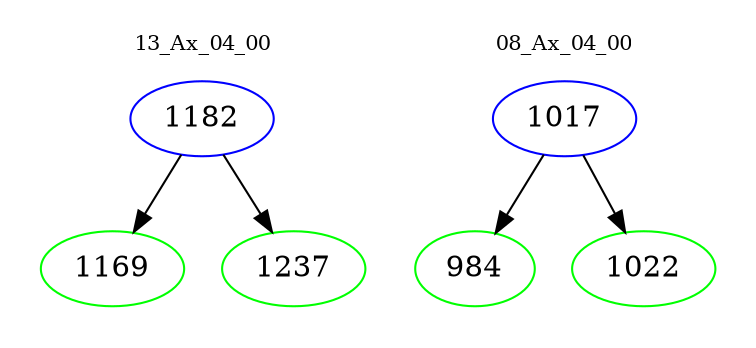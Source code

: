 digraph{
subgraph cluster_0 {
color = white
label = "13_Ax_04_00";
fontsize=10;
T0_1182 [label="1182", color="blue"]
T0_1182 -> T0_1169 [color="black"]
T0_1169 [label="1169", color="green"]
T0_1182 -> T0_1237 [color="black"]
T0_1237 [label="1237", color="green"]
}
subgraph cluster_1 {
color = white
label = "08_Ax_04_00";
fontsize=10;
T1_1017 [label="1017", color="blue"]
T1_1017 -> T1_984 [color="black"]
T1_984 [label="984", color="green"]
T1_1017 -> T1_1022 [color="black"]
T1_1022 [label="1022", color="green"]
}
}
